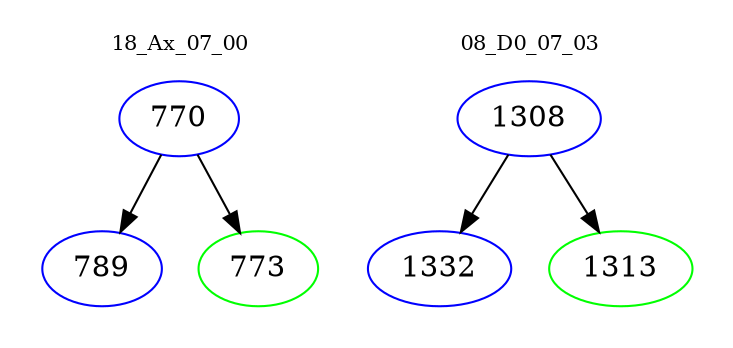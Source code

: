 digraph{
subgraph cluster_0 {
color = white
label = "18_Ax_07_00";
fontsize=10;
T0_770 [label="770", color="blue"]
T0_770 -> T0_789 [color="black"]
T0_789 [label="789", color="blue"]
T0_770 -> T0_773 [color="black"]
T0_773 [label="773", color="green"]
}
subgraph cluster_1 {
color = white
label = "08_D0_07_03";
fontsize=10;
T1_1308 [label="1308", color="blue"]
T1_1308 -> T1_1332 [color="black"]
T1_1332 [label="1332", color="blue"]
T1_1308 -> T1_1313 [color="black"]
T1_1313 [label="1313", color="green"]
}
}
